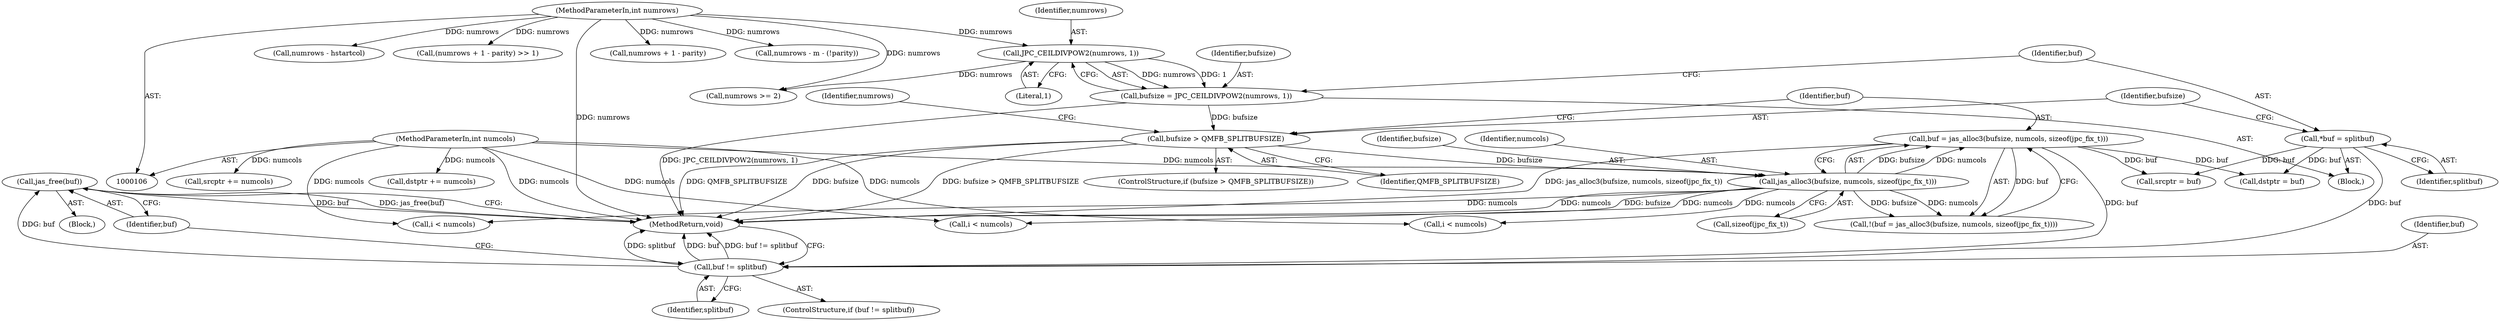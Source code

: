 digraph "0_jasper_4a59cfaf9ab3d48fca4a15c0d2674bf7138e3d1a_2@API" {
"1000345" [label="(Call,jas_free(buf))"];
"1000341" [label="(Call,buf != splitbuf)"];
"1000139" [label="(Call,buf = jas_alloc3(bufsize, numcols, sizeof(jpc_fix_t)))"];
"1000141" [label="(Call,jas_alloc3(bufsize, numcols, sizeof(jpc_fix_t)))"];
"1000133" [label="(Call,bufsize > QMFB_SPLITBUFSIZE)"];
"1000114" [label="(Call,bufsize = JPC_CEILDIVPOW2(numrows, 1))"];
"1000116" [label="(Call,JPC_CEILDIVPOW2(numrows, 1))"];
"1000108" [label="(MethodParameterIn,int numrows)"];
"1000109" [label="(MethodParameterIn,int numcols)"];
"1000121" [label="(Call,*buf = splitbuf)"];
"1000342" [label="(Identifier,buf)"];
"1000199" [label="(Call,i < numcols)"];
"1000343" [label="(Identifier,splitbuf)"];
"1000170" [label="(Call,dstptr = buf)"];
"1000142" [label="(Identifier,bufsize)"];
"1000340" [label="(ControlStructure,if (buf != splitbuf))"];
"1000112" [label="(Block,)"];
"1000344" [label="(Block,)"];
"1000116" [label="(Call,JPC_CEILDIVPOW2(numrows, 1))"];
"1000214" [label="(Call,dstptr += numcols)"];
"1000347" [label="(MethodReturn,void)"];
"1000123" [label="(Identifier,splitbuf)"];
"1000122" [label="(Identifier,buf)"];
"1000297" [label="(Call,srcptr = buf)"];
"1000133" [label="(Call,bufsize > QMFB_SPLITBUFSIZE)"];
"1000109" [label="(MethodParameterIn,int numcols)"];
"1000266" [label="(Call,i < numcols)"];
"1000118" [label="(Literal,1)"];
"1000164" [label="(Call,numrows - hstartcol)"];
"1000345" [label="(Call,jas_free(buf))"];
"1000132" [label="(ControlStructure,if (bufsize > QMFB_SPLITBUFSIZE))"];
"1000141" [label="(Call,jas_alloc3(bufsize, numcols, sizeof(jpc_fix_t)))"];
"1000155" [label="(Call,(numrows + 1 - parity) >> 1)"];
"1000115" [label="(Identifier,bufsize)"];
"1000139" [label="(Call,buf = jas_alloc3(bufsize, numcols, sizeof(jpc_fix_t)))"];
"1000140" [label="(Identifier,buf)"];
"1000149" [label="(Call,numrows >= 2)"];
"1000156" [label="(Call,numrows + 1 - parity)"];
"1000134" [label="(Identifier,bufsize)"];
"1000319" [label="(Call,i < numcols)"];
"1000244" [label="(Call,numrows - m - (!parity))"];
"1000117" [label="(Identifier,numrows)"];
"1000143" [label="(Identifier,numcols)"];
"1000121" [label="(Call,*buf = splitbuf)"];
"1000144" [label="(Call,sizeof(jpc_fix_t))"];
"1000114" [label="(Call,bufsize = JPC_CEILDIVPOW2(numrows, 1))"];
"1000150" [label="(Identifier,numrows)"];
"1000135" [label="(Identifier,QMFB_SPLITBUFSIZE)"];
"1000341" [label="(Call,buf != splitbuf)"];
"1000108" [label="(MethodParameterIn,int numrows)"];
"1000337" [label="(Call,srcptr += numcols)"];
"1000346" [label="(Identifier,buf)"];
"1000138" [label="(Call,!(buf = jas_alloc3(bufsize, numcols, sizeof(jpc_fix_t))))"];
"1000345" -> "1000344"  [label="AST: "];
"1000345" -> "1000346"  [label="CFG: "];
"1000346" -> "1000345"  [label="AST: "];
"1000347" -> "1000345"  [label="CFG: "];
"1000345" -> "1000347"  [label="DDG: buf"];
"1000345" -> "1000347"  [label="DDG: jas_free(buf)"];
"1000341" -> "1000345"  [label="DDG: buf"];
"1000341" -> "1000340"  [label="AST: "];
"1000341" -> "1000343"  [label="CFG: "];
"1000342" -> "1000341"  [label="AST: "];
"1000343" -> "1000341"  [label="AST: "];
"1000346" -> "1000341"  [label="CFG: "];
"1000347" -> "1000341"  [label="CFG: "];
"1000341" -> "1000347"  [label="DDG: splitbuf"];
"1000341" -> "1000347"  [label="DDG: buf"];
"1000341" -> "1000347"  [label="DDG: buf != splitbuf"];
"1000139" -> "1000341"  [label="DDG: buf"];
"1000121" -> "1000341"  [label="DDG: buf"];
"1000139" -> "1000138"  [label="AST: "];
"1000139" -> "1000141"  [label="CFG: "];
"1000140" -> "1000139"  [label="AST: "];
"1000141" -> "1000139"  [label="AST: "];
"1000138" -> "1000139"  [label="CFG: "];
"1000139" -> "1000347"  [label="DDG: jas_alloc3(bufsize, numcols, sizeof(jpc_fix_t))"];
"1000139" -> "1000138"  [label="DDG: buf"];
"1000141" -> "1000139"  [label="DDG: bufsize"];
"1000141" -> "1000139"  [label="DDG: numcols"];
"1000139" -> "1000170"  [label="DDG: buf"];
"1000139" -> "1000297"  [label="DDG: buf"];
"1000141" -> "1000144"  [label="CFG: "];
"1000142" -> "1000141"  [label="AST: "];
"1000143" -> "1000141"  [label="AST: "];
"1000144" -> "1000141"  [label="AST: "];
"1000141" -> "1000347"  [label="DDG: bufsize"];
"1000141" -> "1000347"  [label="DDG: numcols"];
"1000141" -> "1000138"  [label="DDG: bufsize"];
"1000141" -> "1000138"  [label="DDG: numcols"];
"1000133" -> "1000141"  [label="DDG: bufsize"];
"1000109" -> "1000141"  [label="DDG: numcols"];
"1000141" -> "1000199"  [label="DDG: numcols"];
"1000141" -> "1000266"  [label="DDG: numcols"];
"1000141" -> "1000319"  [label="DDG: numcols"];
"1000133" -> "1000132"  [label="AST: "];
"1000133" -> "1000135"  [label="CFG: "];
"1000134" -> "1000133"  [label="AST: "];
"1000135" -> "1000133"  [label="AST: "];
"1000140" -> "1000133"  [label="CFG: "];
"1000150" -> "1000133"  [label="CFG: "];
"1000133" -> "1000347"  [label="DDG: bufsize"];
"1000133" -> "1000347"  [label="DDG: bufsize > QMFB_SPLITBUFSIZE"];
"1000133" -> "1000347"  [label="DDG: QMFB_SPLITBUFSIZE"];
"1000114" -> "1000133"  [label="DDG: bufsize"];
"1000114" -> "1000112"  [label="AST: "];
"1000114" -> "1000116"  [label="CFG: "];
"1000115" -> "1000114"  [label="AST: "];
"1000116" -> "1000114"  [label="AST: "];
"1000122" -> "1000114"  [label="CFG: "];
"1000114" -> "1000347"  [label="DDG: JPC_CEILDIVPOW2(numrows, 1)"];
"1000116" -> "1000114"  [label="DDG: numrows"];
"1000116" -> "1000114"  [label="DDG: 1"];
"1000116" -> "1000118"  [label="CFG: "];
"1000117" -> "1000116"  [label="AST: "];
"1000118" -> "1000116"  [label="AST: "];
"1000108" -> "1000116"  [label="DDG: numrows"];
"1000116" -> "1000149"  [label="DDG: numrows"];
"1000108" -> "1000106"  [label="AST: "];
"1000108" -> "1000347"  [label="DDG: numrows"];
"1000108" -> "1000149"  [label="DDG: numrows"];
"1000108" -> "1000155"  [label="DDG: numrows"];
"1000108" -> "1000156"  [label="DDG: numrows"];
"1000108" -> "1000164"  [label="DDG: numrows"];
"1000108" -> "1000244"  [label="DDG: numrows"];
"1000109" -> "1000106"  [label="AST: "];
"1000109" -> "1000347"  [label="DDG: numcols"];
"1000109" -> "1000199"  [label="DDG: numcols"];
"1000109" -> "1000214"  [label="DDG: numcols"];
"1000109" -> "1000266"  [label="DDG: numcols"];
"1000109" -> "1000319"  [label="DDG: numcols"];
"1000109" -> "1000337"  [label="DDG: numcols"];
"1000121" -> "1000112"  [label="AST: "];
"1000121" -> "1000123"  [label="CFG: "];
"1000122" -> "1000121"  [label="AST: "];
"1000123" -> "1000121"  [label="AST: "];
"1000134" -> "1000121"  [label="CFG: "];
"1000121" -> "1000170"  [label="DDG: buf"];
"1000121" -> "1000297"  [label="DDG: buf"];
}
